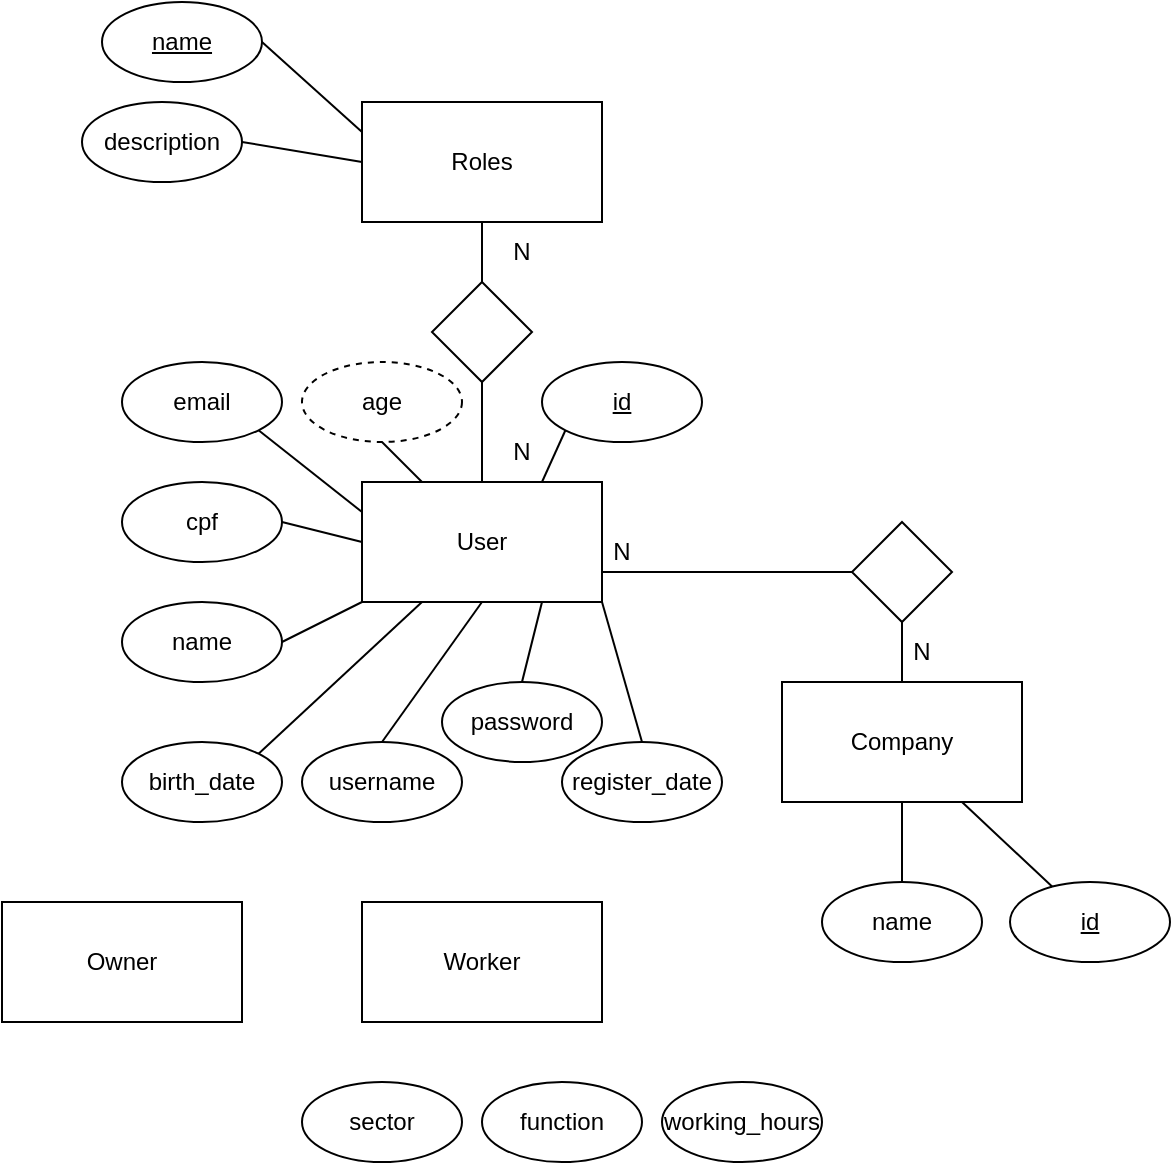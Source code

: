 <mxfile version="21.1.4" type="github">
  <diagram name="Página-1" id="2HrXvCDkFX0DEuUbTWAf">
    <mxGraphModel dx="1877" dy="581" grid="1" gridSize="10" guides="1" tooltips="1" connect="1" arrows="1" fold="1" page="1" pageScale="1" pageWidth="827" pageHeight="1169" math="0" shadow="0">
      <root>
        <mxCell id="0" />
        <mxCell id="1" parent="0" />
        <mxCell id="Am-JmtcmofWB1MtlpI0O-1" value="User" style="rounded=0;whiteSpace=wrap;html=1;" vertex="1" parent="1">
          <mxGeometry x="50" y="320" width="120" height="60" as="geometry" />
        </mxCell>
        <mxCell id="Am-JmtcmofWB1MtlpI0O-2" value="Roles" style="rounded=0;whiteSpace=wrap;html=1;" vertex="1" parent="1">
          <mxGeometry x="50" y="130" width="120" height="60" as="geometry" />
        </mxCell>
        <mxCell id="Am-JmtcmofWB1MtlpI0O-5" value="Company" style="rounded=0;whiteSpace=wrap;html=1;" vertex="1" parent="1">
          <mxGeometry x="260" y="420" width="120" height="60" as="geometry" />
        </mxCell>
        <mxCell id="Am-JmtcmofWB1MtlpI0O-7" value="&lt;u&gt;name&lt;/u&gt;" style="ellipse;whiteSpace=wrap;html=1;" vertex="1" parent="1">
          <mxGeometry x="-80" y="80" width="80" height="40" as="geometry" />
        </mxCell>
        <mxCell id="Am-JmtcmofWB1MtlpI0O-8" value="name" style="ellipse;whiteSpace=wrap;html=1;" vertex="1" parent="1">
          <mxGeometry x="-70" y="380" width="80" height="40" as="geometry" />
        </mxCell>
        <mxCell id="Am-JmtcmofWB1MtlpI0O-9" value="username" style="ellipse;whiteSpace=wrap;html=1;" vertex="1" parent="1">
          <mxGeometry x="20" y="450" width="80" height="40" as="geometry" />
        </mxCell>
        <mxCell id="Am-JmtcmofWB1MtlpI0O-10" value="email" style="ellipse;whiteSpace=wrap;html=1;" vertex="1" parent="1">
          <mxGeometry x="-70" y="260" width="80" height="40" as="geometry" />
        </mxCell>
        <mxCell id="Am-JmtcmofWB1MtlpI0O-11" value="cpf" style="ellipse;whiteSpace=wrap;html=1;" vertex="1" parent="1">
          <mxGeometry x="-70" y="320" width="80" height="40" as="geometry" />
        </mxCell>
        <mxCell id="Am-JmtcmofWB1MtlpI0O-12" value="password" style="ellipse;whiteSpace=wrap;html=1;" vertex="1" parent="1">
          <mxGeometry x="90" y="420" width="80" height="40" as="geometry" />
        </mxCell>
        <mxCell id="Am-JmtcmofWB1MtlpI0O-13" value="birth_date" style="ellipse;whiteSpace=wrap;html=1;" vertex="1" parent="1">
          <mxGeometry x="-70" y="450" width="80" height="40" as="geometry" />
        </mxCell>
        <mxCell id="Am-JmtcmofWB1MtlpI0O-14" value="name" style="ellipse;whiteSpace=wrap;html=1;" vertex="1" parent="1">
          <mxGeometry x="280" y="520" width="80" height="40" as="geometry" />
        </mxCell>
        <mxCell id="Am-JmtcmofWB1MtlpI0O-16" value="" style="rhombus;whiteSpace=wrap;html=1;" vertex="1" parent="1">
          <mxGeometry x="85" y="220" width="50" height="50" as="geometry" />
        </mxCell>
        <mxCell id="Am-JmtcmofWB1MtlpI0O-17" value="" style="endArrow=none;html=1;rounded=0;exitX=0.5;exitY=0;exitDx=0;exitDy=0;" edge="1" parent="1" source="Am-JmtcmofWB1MtlpI0O-1">
          <mxGeometry width="50" height="50" relative="1" as="geometry">
            <mxPoint x="60" y="320" as="sourcePoint" />
            <mxPoint x="110" y="270" as="targetPoint" />
          </mxGeometry>
        </mxCell>
        <mxCell id="Am-JmtcmofWB1MtlpI0O-18" value="" style="endArrow=none;html=1;rounded=0;exitX=0.5;exitY=0;exitDx=0;exitDy=0;" edge="1" parent="1" source="Am-JmtcmofWB1MtlpI0O-16">
          <mxGeometry width="50" height="50" relative="1" as="geometry">
            <mxPoint x="60" y="240" as="sourcePoint" />
            <mxPoint x="110" y="190" as="targetPoint" />
          </mxGeometry>
        </mxCell>
        <mxCell id="Am-JmtcmofWB1MtlpI0O-19" value="" style="endArrow=none;html=1;rounded=0;exitX=0.5;exitY=0;exitDx=0;exitDy=0;entryX=0.5;entryY=1;entryDx=0;entryDy=0;" edge="1" parent="1" source="Am-JmtcmofWB1MtlpI0O-9" target="Am-JmtcmofWB1MtlpI0O-1">
          <mxGeometry width="50" height="50" relative="1" as="geometry">
            <mxPoint x="270" y="330" as="sourcePoint" />
            <mxPoint x="320" y="280" as="targetPoint" />
          </mxGeometry>
        </mxCell>
        <mxCell id="Am-JmtcmofWB1MtlpI0O-20" value="description" style="ellipse;whiteSpace=wrap;html=1;" vertex="1" parent="1">
          <mxGeometry x="-90" y="130" width="80" height="40" as="geometry" />
        </mxCell>
        <mxCell id="Am-JmtcmofWB1MtlpI0O-22" value="" style="endArrow=none;html=1;rounded=0;entryX=1;entryY=0.5;entryDx=0;entryDy=0;exitX=0;exitY=0.5;exitDx=0;exitDy=0;" edge="1" parent="1" source="Am-JmtcmofWB1MtlpI0O-2" target="Am-JmtcmofWB1MtlpI0O-20">
          <mxGeometry width="50" height="50" relative="1" as="geometry">
            <mxPoint x="-70" y="260" as="sourcePoint" />
            <mxPoint x="-20" y="210" as="targetPoint" />
          </mxGeometry>
        </mxCell>
        <mxCell id="Am-JmtcmofWB1MtlpI0O-23" value="" style="endArrow=none;html=1;rounded=0;exitX=1;exitY=0.5;exitDx=0;exitDy=0;entryX=0;entryY=0.25;entryDx=0;entryDy=0;" edge="1" parent="1" source="Am-JmtcmofWB1MtlpI0O-7" target="Am-JmtcmofWB1MtlpI0O-2">
          <mxGeometry width="50" height="50" relative="1" as="geometry">
            <mxPoint x="30" y="120" as="sourcePoint" />
            <mxPoint x="80" y="70" as="targetPoint" />
          </mxGeometry>
        </mxCell>
        <mxCell id="Am-JmtcmofWB1MtlpI0O-24" value="" style="endArrow=none;html=1;rounded=0;exitX=0.5;exitY=0;exitDx=0;exitDy=0;entryX=0.75;entryY=1;entryDx=0;entryDy=0;" edge="1" parent="1" source="Am-JmtcmofWB1MtlpI0O-12" target="Am-JmtcmofWB1MtlpI0O-1">
          <mxGeometry width="50" height="50" relative="1" as="geometry">
            <mxPoint x="280" y="340" as="sourcePoint" />
            <mxPoint x="330" y="290" as="targetPoint" />
          </mxGeometry>
        </mxCell>
        <mxCell id="Am-JmtcmofWB1MtlpI0O-25" value="" style="endArrow=none;html=1;rounded=0;exitX=1;exitY=0;exitDx=0;exitDy=0;entryX=0.25;entryY=1;entryDx=0;entryDy=0;" edge="1" parent="1" source="Am-JmtcmofWB1MtlpI0O-13" target="Am-JmtcmofWB1MtlpI0O-1">
          <mxGeometry width="50" height="50" relative="1" as="geometry">
            <mxPoint x="290" y="350" as="sourcePoint" />
            <mxPoint x="340" y="300" as="targetPoint" />
          </mxGeometry>
        </mxCell>
        <mxCell id="Am-JmtcmofWB1MtlpI0O-26" value="" style="endArrow=none;html=1;rounded=0;exitX=1;exitY=0.5;exitDx=0;exitDy=0;entryX=0;entryY=1;entryDx=0;entryDy=0;" edge="1" parent="1" source="Am-JmtcmofWB1MtlpI0O-8" target="Am-JmtcmofWB1MtlpI0O-1">
          <mxGeometry width="50" height="50" relative="1" as="geometry">
            <mxPoint x="300" y="360" as="sourcePoint" />
            <mxPoint x="350" y="310" as="targetPoint" />
          </mxGeometry>
        </mxCell>
        <mxCell id="Am-JmtcmofWB1MtlpI0O-27" value="" style="endArrow=none;html=1;rounded=0;exitX=1;exitY=0.5;exitDx=0;exitDy=0;entryX=0;entryY=0.5;entryDx=0;entryDy=0;" edge="1" parent="1" source="Am-JmtcmofWB1MtlpI0O-11" target="Am-JmtcmofWB1MtlpI0O-1">
          <mxGeometry width="50" height="50" relative="1" as="geometry">
            <mxPoint x="310" y="370" as="sourcePoint" />
            <mxPoint x="360" y="320" as="targetPoint" />
          </mxGeometry>
        </mxCell>
        <mxCell id="Am-JmtcmofWB1MtlpI0O-28" value="" style="endArrow=none;html=1;rounded=0;entryX=1;entryY=1;entryDx=0;entryDy=0;exitX=0;exitY=0.25;exitDx=0;exitDy=0;" edge="1" parent="1" source="Am-JmtcmofWB1MtlpI0O-1" target="Am-JmtcmofWB1MtlpI0O-10">
          <mxGeometry width="50" height="50" relative="1" as="geometry">
            <mxPoint x="320" y="380" as="sourcePoint" />
            <mxPoint x="370" y="330" as="targetPoint" />
          </mxGeometry>
        </mxCell>
        <mxCell id="Am-JmtcmofWB1MtlpI0O-30" value="" style="endArrow=none;html=1;rounded=0;entryX=0.5;entryY=0;entryDx=0;entryDy=0;exitX=0.5;exitY=1;exitDx=0;exitDy=0;" edge="1" parent="1" source="Am-JmtcmofWB1MtlpI0O-5" target="Am-JmtcmofWB1MtlpI0O-14">
          <mxGeometry width="50" height="50" relative="1" as="geometry">
            <mxPoint x="330" y="390" as="sourcePoint" />
            <mxPoint x="380" y="340" as="targetPoint" />
          </mxGeometry>
        </mxCell>
        <mxCell id="Am-JmtcmofWB1MtlpI0O-32" value="" style="rhombus;whiteSpace=wrap;html=1;" vertex="1" parent="1">
          <mxGeometry x="295" y="340" width="50" height="50" as="geometry" />
        </mxCell>
        <mxCell id="Am-JmtcmofWB1MtlpI0O-33" value="" style="endArrow=none;html=1;rounded=0;exitX=0;exitY=0.5;exitDx=0;exitDy=0;entryX=1;entryY=0.75;entryDx=0;entryDy=0;" edge="1" parent="1" source="Am-JmtcmofWB1MtlpI0O-32" target="Am-JmtcmofWB1MtlpI0O-1">
          <mxGeometry width="50" height="50" relative="1" as="geometry">
            <mxPoint x="190" y="460" as="sourcePoint" />
            <mxPoint x="150" y="390" as="targetPoint" />
          </mxGeometry>
        </mxCell>
        <mxCell id="Am-JmtcmofWB1MtlpI0O-34" value="" style="endArrow=none;html=1;rounded=0;exitX=0.5;exitY=0;exitDx=0;exitDy=0;entryX=0.5;entryY=1;entryDx=0;entryDy=0;" edge="1" parent="1" source="Am-JmtcmofWB1MtlpI0O-5" target="Am-JmtcmofWB1MtlpI0O-32">
          <mxGeometry width="50" height="50" relative="1" as="geometry">
            <mxPoint x="200" y="470" as="sourcePoint" />
            <mxPoint x="160" y="400" as="targetPoint" />
          </mxGeometry>
        </mxCell>
        <mxCell id="Am-JmtcmofWB1MtlpI0O-35" value="N" style="text;html=1;strokeColor=none;fillColor=none;align=center;verticalAlign=middle;whiteSpace=wrap;rounded=0;" vertex="1" parent="1">
          <mxGeometry x="100" y="190" width="60" height="30" as="geometry" />
        </mxCell>
        <mxCell id="Am-JmtcmofWB1MtlpI0O-36" value="N" style="text;html=1;strokeColor=none;fillColor=none;align=center;verticalAlign=middle;whiteSpace=wrap;rounded=0;" vertex="1" parent="1">
          <mxGeometry x="100" y="290" width="60" height="30" as="geometry" />
        </mxCell>
        <mxCell id="Am-JmtcmofWB1MtlpI0O-37" value="N" style="text;html=1;strokeColor=none;fillColor=none;align=center;verticalAlign=middle;whiteSpace=wrap;rounded=0;" vertex="1" parent="1">
          <mxGeometry x="300" y="390" width="60" height="30" as="geometry" />
        </mxCell>
        <mxCell id="Am-JmtcmofWB1MtlpI0O-38" value="N" style="text;html=1;strokeColor=none;fillColor=none;align=center;verticalAlign=middle;whiteSpace=wrap;rounded=0;" vertex="1" parent="1">
          <mxGeometry x="150" y="340" width="60" height="30" as="geometry" />
        </mxCell>
        <mxCell id="Am-JmtcmofWB1MtlpI0O-39" value="Worker" style="rounded=0;whiteSpace=wrap;html=1;" vertex="1" parent="1">
          <mxGeometry x="50" y="530" width="120" height="60" as="geometry" />
        </mxCell>
        <mxCell id="Am-JmtcmofWB1MtlpI0O-40" value="Owner" style="rounded=0;whiteSpace=wrap;html=1;" vertex="1" parent="1">
          <mxGeometry x="-130" y="530" width="120" height="60" as="geometry" />
        </mxCell>
        <mxCell id="Am-JmtcmofWB1MtlpI0O-41" value="age" style="ellipse;whiteSpace=wrap;html=1;dashed=1;" vertex="1" parent="1">
          <mxGeometry x="20" y="260" width="80" height="40" as="geometry" />
        </mxCell>
        <mxCell id="Am-JmtcmofWB1MtlpI0O-42" value="" style="endArrow=none;html=1;rounded=0;entryX=0.25;entryY=0;entryDx=0;entryDy=0;exitX=0.5;exitY=1;exitDx=0;exitDy=0;" edge="1" parent="1" source="Am-JmtcmofWB1MtlpI0O-41" target="Am-JmtcmofWB1MtlpI0O-1">
          <mxGeometry width="50" height="50" relative="1" as="geometry">
            <mxPoint x="60" y="345" as="sourcePoint" />
            <mxPoint x="8" y="304" as="targetPoint" />
          </mxGeometry>
        </mxCell>
        <mxCell id="Am-JmtcmofWB1MtlpI0O-45" value="register_date" style="ellipse;whiteSpace=wrap;html=1;" vertex="1" parent="1">
          <mxGeometry x="150" y="450" width="80" height="40" as="geometry" />
        </mxCell>
        <mxCell id="Am-JmtcmofWB1MtlpI0O-46" value="" style="endArrow=none;html=1;rounded=0;exitX=0.5;exitY=0;exitDx=0;exitDy=0;entryX=1;entryY=1;entryDx=0;entryDy=0;" edge="1" parent="1" source="Am-JmtcmofWB1MtlpI0O-45" target="Am-JmtcmofWB1MtlpI0O-1">
          <mxGeometry width="50" height="50" relative="1" as="geometry">
            <mxPoint x="70" y="460" as="sourcePoint" />
            <mxPoint x="120" y="390" as="targetPoint" />
          </mxGeometry>
        </mxCell>
        <mxCell id="Am-JmtcmofWB1MtlpI0O-47" value="function" style="ellipse;whiteSpace=wrap;html=1;" vertex="1" parent="1">
          <mxGeometry x="110" y="620" width="80" height="40" as="geometry" />
        </mxCell>
        <mxCell id="Am-JmtcmofWB1MtlpI0O-48" value="sector" style="ellipse;whiteSpace=wrap;html=1;" vertex="1" parent="1">
          <mxGeometry x="20" y="620" width="80" height="40" as="geometry" />
        </mxCell>
        <mxCell id="Am-JmtcmofWB1MtlpI0O-49" value="working_hours" style="ellipse;whiteSpace=wrap;html=1;" vertex="1" parent="1">
          <mxGeometry x="200" y="620" width="80" height="40" as="geometry" />
        </mxCell>
        <mxCell id="Am-JmtcmofWB1MtlpI0O-50" value="&lt;u&gt;id&lt;/u&gt;" style="ellipse;whiteSpace=wrap;html=1;" vertex="1" parent="1">
          <mxGeometry x="140" y="260" width="80" height="40" as="geometry" />
        </mxCell>
        <mxCell id="Am-JmtcmofWB1MtlpI0O-51" value="" style="endArrow=none;html=1;rounded=0;exitX=0.75;exitY=0;exitDx=0;exitDy=0;entryX=0;entryY=1;entryDx=0;entryDy=0;" edge="1" parent="1" source="Am-JmtcmofWB1MtlpI0O-1" target="Am-JmtcmofWB1MtlpI0O-50">
          <mxGeometry width="50" height="50" relative="1" as="geometry">
            <mxPoint x="8" y="466" as="sourcePoint" />
            <mxPoint x="90" y="390" as="targetPoint" />
          </mxGeometry>
        </mxCell>
        <mxCell id="Am-JmtcmofWB1MtlpI0O-52" value="&lt;u&gt;id&lt;/u&gt;" style="ellipse;whiteSpace=wrap;html=1;" vertex="1" parent="1">
          <mxGeometry x="374" y="520" width="80" height="40" as="geometry" />
        </mxCell>
        <mxCell id="Am-JmtcmofWB1MtlpI0O-53" value="" style="endArrow=none;html=1;rounded=0;entryX=0.75;entryY=1;entryDx=0;entryDy=0;" edge="1" parent="1" source="Am-JmtcmofWB1MtlpI0O-52" target="Am-JmtcmofWB1MtlpI0O-5">
          <mxGeometry width="50" height="50" relative="1" as="geometry">
            <mxPoint x="200" y="460" as="sourcePoint" />
            <mxPoint x="180" y="390" as="targetPoint" />
          </mxGeometry>
        </mxCell>
      </root>
    </mxGraphModel>
  </diagram>
</mxfile>

